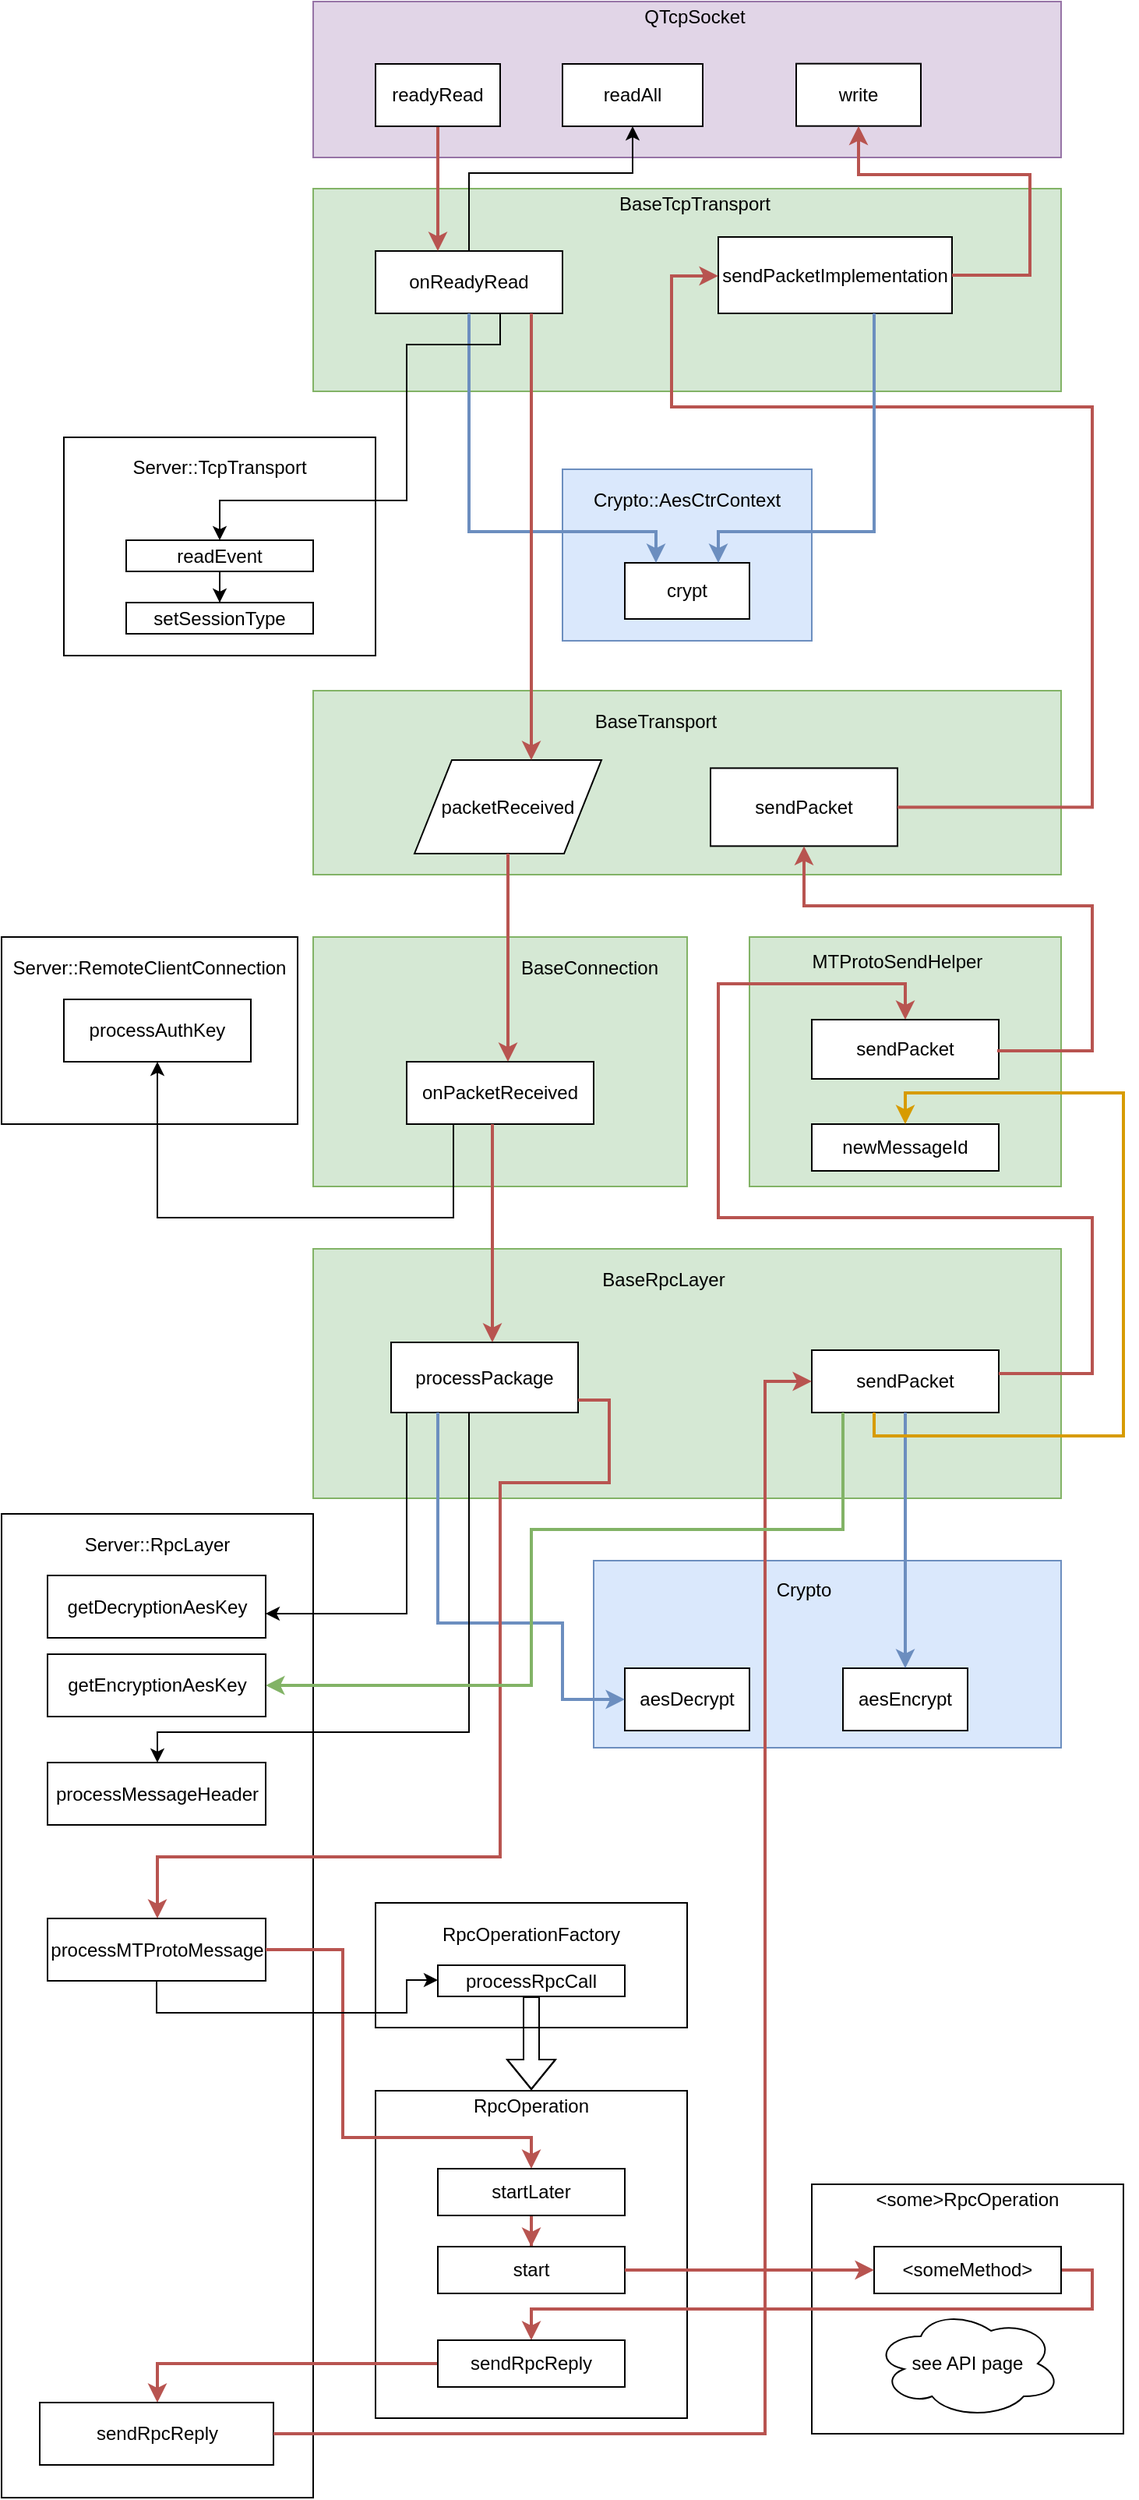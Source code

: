 <mxfile version="12.1.7" type="device" pages="1"><diagram id="L8iiWpnmaRU3ZskF_Ogj" name="Server network level"><mxGraphModel dx="1408" dy="749" grid="1" gridSize="10" guides="1" tooltips="1" connect="1" arrows="1" fold="1" page="1" pageScale="1" pageWidth="850" pageHeight="1100" math="0" shadow="0"><root><mxCell id="j8Yg8LuiVeDifC--XY3--0"/><mxCell id="j8Yg8LuiVeDifC--XY3--1" parent="j8Yg8LuiVeDifC--XY3--0"/><mxCell id="j8Yg8LuiVeDifC--XY3--2" value="" style="rounded=0;whiteSpace=wrap;html=1;fillColor=#d5e8d4;strokeColor=#82b366;" parent="j8Yg8LuiVeDifC--XY3--1" vertex="1"><mxGeometry x="240" y="160" width="480" height="130" as="geometry"/></mxCell><mxCell id="j8Yg8LuiVeDifC--XY3--3" value="BaseTcpTransport" style="text;html=1;strokeColor=none;fillColor=none;align=center;verticalAlign=middle;whiteSpace=wrap;rounded=0;" parent="j8Yg8LuiVeDifC--XY3--1" vertex="1"><mxGeometry x="425" y="160" width="120" height="20" as="geometry"/></mxCell><mxCell id="j8Yg8LuiVeDifC--XY3--5" value="onReadyRead" style="rounded=0;whiteSpace=wrap;html=1;" parent="j8Yg8LuiVeDifC--XY3--1" vertex="1"><mxGeometry x="280" y="200" width="120" height="40" as="geometry"/></mxCell><mxCell id="j8Yg8LuiVeDifC--XY3--6" value="" style="rounded=0;whiteSpace=wrap;html=1;" parent="j8Yg8LuiVeDifC--XY3--1" vertex="1"><mxGeometry x="80" y="319.5" width="200" height="140" as="geometry"/></mxCell><mxCell id="j8Yg8LuiVeDifC--XY3--7" value="Server::TcpTransport" style="text;html=1;strokeColor=none;fillColor=none;align=center;verticalAlign=middle;whiteSpace=wrap;rounded=0;" parent="j8Yg8LuiVeDifC--XY3--1" vertex="1"><mxGeometry x="110" y="329" width="140" height="20" as="geometry"/></mxCell><mxCell id="j8Yg8LuiVeDifC--XY3--8" style="edgeStyle=orthogonalEdgeStyle;rounded=0;orthogonalLoop=1;jettySize=auto;html=1;strokeWidth=1;" parent="j8Yg8LuiVeDifC--XY3--1" source="j8Yg8LuiVeDifC--XY3--9" target="j8Yg8LuiVeDifC--XY3--94" edge="1"><mxGeometry relative="1" as="geometry"/></mxCell><mxCell id="j8Yg8LuiVeDifC--XY3--9" value="readEvent" style="rounded=0;whiteSpace=wrap;html=1;" parent="j8Yg8LuiVeDifC--XY3--1" vertex="1"><mxGeometry x="120" y="385.5" width="120" height="20" as="geometry"/></mxCell><mxCell id="j8Yg8LuiVeDifC--XY3--10" value="" style="rounded=0;whiteSpace=wrap;html=1;fillColor=#dae8fc;strokeColor=#6c8ebf;" parent="j8Yg8LuiVeDifC--XY3--1" vertex="1"><mxGeometry x="400" y="340" width="160" height="110" as="geometry"/></mxCell><mxCell id="j8Yg8LuiVeDifC--XY3--11" value="Crypto::AesCtrContext" style="text;html=1;strokeColor=none;fillColor=none;align=center;verticalAlign=middle;whiteSpace=wrap;rounded=0;" parent="j8Yg8LuiVeDifC--XY3--1" vertex="1"><mxGeometry x="420" y="349.5" width="120" height="20" as="geometry"/></mxCell><mxCell id="j8Yg8LuiVeDifC--XY3--12" value="crypt" style="rounded=0;whiteSpace=wrap;html=1;" parent="j8Yg8LuiVeDifC--XY3--1" vertex="1"><mxGeometry x="440" y="400" width="80" height="36" as="geometry"/></mxCell><mxCell id="j8Yg8LuiVeDifC--XY3--14" value="" style="rounded=0;whiteSpace=wrap;html=1;fillColor=#d5e8d4;strokeColor=#82b366;" parent="j8Yg8LuiVeDifC--XY3--1" vertex="1"><mxGeometry x="240" y="640" width="240" height="160" as="geometry"/></mxCell><mxCell id="j8Yg8LuiVeDifC--XY3--15" value="BaseConnection" style="text;html=1;strokeColor=none;fillColor=none;align=center;verticalAlign=middle;whiteSpace=wrap;rounded=0;" parent="j8Yg8LuiVeDifC--XY3--1" vertex="1"><mxGeometry x="365" y="650" width="105" height="20" as="geometry"/></mxCell><mxCell id="j8Yg8LuiVeDifC--XY3--16" value="onPacketReceived" style="rounded=0;whiteSpace=wrap;html=1;" parent="j8Yg8LuiVeDifC--XY3--1" vertex="1"><mxGeometry x="300" y="720" width="120" height="40" as="geometry"/></mxCell><mxCell id="j8Yg8LuiVeDifC--XY3--17" value="" style="rounded=0;whiteSpace=wrap;html=1;" parent="j8Yg8LuiVeDifC--XY3--1" vertex="1"><mxGeometry x="40" y="640" width="190" height="120" as="geometry"/></mxCell><mxCell id="j8Yg8LuiVeDifC--XY3--18" value="Server::RemoteClientConnection" style="text;html=1;strokeColor=none;fillColor=none;align=center;verticalAlign=middle;whiteSpace=wrap;rounded=0;" parent="j8Yg8LuiVeDifC--XY3--1" vertex="1"><mxGeometry x="50" y="650" width="170" height="20" as="geometry"/></mxCell><mxCell id="j8Yg8LuiVeDifC--XY3--19" value="processAuthKey" style="rounded=0;whiteSpace=wrap;html=1;" parent="j8Yg8LuiVeDifC--XY3--1" vertex="1"><mxGeometry x="80" y="680" width="120" height="40" as="geometry"/></mxCell><mxCell id="j8Yg8LuiVeDifC--XY3--21" value="" style="rounded=0;whiteSpace=wrap;html=1;fillColor=#d5e8d4;strokeColor=#82b366;" parent="j8Yg8LuiVeDifC--XY3--1" vertex="1"><mxGeometry x="240" y="840" width="480" height="160" as="geometry"/></mxCell><mxCell id="j8Yg8LuiVeDifC--XY3--22" value="BaseRpcLayer" style="text;html=1;strokeColor=none;fillColor=none;align=center;verticalAlign=middle;whiteSpace=wrap;rounded=0;" parent="j8Yg8LuiVeDifC--XY3--1" vertex="1"><mxGeometry x="405" y="850" width="120" height="20" as="geometry"/></mxCell><mxCell id="j8Yg8LuiVeDifC--XY3--23" value="processPackage" style="rounded=0;whiteSpace=wrap;html=1;" parent="j8Yg8LuiVeDifC--XY3--1" vertex="1"><mxGeometry x="290" y="900" width="120" height="45" as="geometry"/></mxCell><mxCell id="j8Yg8LuiVeDifC--XY3--24" style="edgeStyle=orthogonalEdgeStyle;rounded=0;orthogonalLoop=1;jettySize=auto;html=1;strokeWidth=2;fillColor=#f8cecc;strokeColor=#b85450;" parent="j8Yg8LuiVeDifC--XY3--1" source="j8Yg8LuiVeDifC--XY3--16" target="j8Yg8LuiVeDifC--XY3--23" edge="1"><mxGeometry relative="1" as="geometry"><Array as="points"><mxPoint x="355" y="870"/><mxPoint x="355" y="870"/></Array></mxGeometry></mxCell><mxCell id="j8Yg8LuiVeDifC--XY3--25" value="" style="rounded=0;whiteSpace=wrap;html=1;" parent="j8Yg8LuiVeDifC--XY3--1" vertex="1"><mxGeometry x="40" y="1010" width="200" height="631" as="geometry"/></mxCell><mxCell id="j8Yg8LuiVeDifC--XY3--26" value="getDecryptionAesKey" style="rounded=0;whiteSpace=wrap;html=1;" parent="j8Yg8LuiVeDifC--XY3--1" vertex="1"><mxGeometry x="69.5" y="1049.5" width="140" height="40" as="geometry"/></mxCell><mxCell id="j8Yg8LuiVeDifC--XY3--27" value="Server::RpcLayer" style="text;html=1;strokeColor=none;fillColor=none;align=center;verticalAlign=middle;whiteSpace=wrap;rounded=0;" parent="j8Yg8LuiVeDifC--XY3--1" vertex="1"><mxGeometry x="49.5" y="1019.5" width="180" height="20" as="geometry"/></mxCell><mxCell id="j8Yg8LuiVeDifC--XY3--28" style="edgeStyle=orthogonalEdgeStyle;rounded=0;orthogonalLoop=1;jettySize=auto;html=1;strokeWidth=1;" parent="j8Yg8LuiVeDifC--XY3--1" source="j8Yg8LuiVeDifC--XY3--23" target="j8Yg8LuiVeDifC--XY3--26" edge="1"><mxGeometry relative="1" as="geometry"><Array as="points"><mxPoint x="300" y="1074"/></Array></mxGeometry></mxCell><mxCell id="j8Yg8LuiVeDifC--XY3--29" value="" style="rounded=0;whiteSpace=wrap;html=1;fillColor=#dae8fc;strokeColor=#6c8ebf;" parent="j8Yg8LuiVeDifC--XY3--1" vertex="1"><mxGeometry x="420" y="1040" width="300" height="120" as="geometry"/></mxCell><mxCell id="j8Yg8LuiVeDifC--XY3--30" value="Crypto" style="text;html=1;strokeColor=none;fillColor=none;align=center;verticalAlign=middle;whiteSpace=wrap;rounded=0;" parent="j8Yg8LuiVeDifC--XY3--1" vertex="1"><mxGeometry x="515" y="1049" width="80" height="20" as="geometry"/></mxCell><mxCell id="j8Yg8LuiVeDifC--XY3--31" value="aesDecrypt" style="rounded=0;whiteSpace=wrap;html=1;" parent="j8Yg8LuiVeDifC--XY3--1" vertex="1"><mxGeometry x="440" y="1109" width="80" height="40" as="geometry"/></mxCell><mxCell id="j8Yg8LuiVeDifC--XY3--32" style="edgeStyle=orthogonalEdgeStyle;rounded=0;orthogonalLoop=1;jettySize=auto;html=1;strokeWidth=2;fillColor=#dae8fc;strokeColor=#6c8ebf;" parent="j8Yg8LuiVeDifC--XY3--1" source="j8Yg8LuiVeDifC--XY3--23" target="j8Yg8LuiVeDifC--XY3--31" edge="1"><mxGeometry relative="1" as="geometry"><Array as="points"><mxPoint x="320" y="1080"/><mxPoint x="400" y="1080"/><mxPoint x="400" y="1129"/></Array></mxGeometry></mxCell><mxCell id="j8Yg8LuiVeDifC--XY3--33" value="processMessageHeader" style="rounded=0;whiteSpace=wrap;html=1;" parent="j8Yg8LuiVeDifC--XY3--1" vertex="1"><mxGeometry x="69.5" y="1169.5" width="140" height="40" as="geometry"/></mxCell><mxCell id="j8Yg8LuiVeDifC--XY3--34" style="edgeStyle=orthogonalEdgeStyle;rounded=0;orthogonalLoop=1;jettySize=auto;html=1;strokeWidth=1;" parent="j8Yg8LuiVeDifC--XY3--1" source="j8Yg8LuiVeDifC--XY3--23" target="j8Yg8LuiVeDifC--XY3--33" edge="1"><mxGeometry relative="1" as="geometry"><Array as="points"><mxPoint x="340" y="1150"/><mxPoint x="140" y="1150"/></Array></mxGeometry></mxCell><mxCell id="j8Yg8LuiVeDifC--XY3--35" value="processMTProtoMessage" style="rounded=0;whiteSpace=wrap;html=1;" parent="j8Yg8LuiVeDifC--XY3--1" vertex="1"><mxGeometry x="69.5" y="1269.5" width="140" height="40" as="geometry"/></mxCell><mxCell id="j8Yg8LuiVeDifC--XY3--36" style="edgeStyle=orthogonalEdgeStyle;rounded=0;orthogonalLoop=1;jettySize=auto;html=1;strokeWidth=2;fillColor=#f8cecc;strokeColor=#b85450;" parent="j8Yg8LuiVeDifC--XY3--1" source="j8Yg8LuiVeDifC--XY3--23" target="j8Yg8LuiVeDifC--XY3--35" edge="1"><mxGeometry relative="1" as="geometry"><Array as="points"><mxPoint x="430" y="937"/><mxPoint x="430" y="990"/><mxPoint x="360" y="990"/><mxPoint x="360" y="1230"/><mxPoint x="140" y="1230"/></Array></mxGeometry></mxCell><mxCell id="j8Yg8LuiVeDifC--XY3--37" value="" style="rounded=0;whiteSpace=wrap;html=1;" parent="j8Yg8LuiVeDifC--XY3--1" vertex="1"><mxGeometry x="280" y="1259.5" width="200" height="80" as="geometry"/></mxCell><mxCell id="j8Yg8LuiVeDifC--XY3--38" value="RpcOperationFactory" style="text;html=1;strokeColor=none;fillColor=none;align=center;verticalAlign=middle;whiteSpace=wrap;rounded=0;" parent="j8Yg8LuiVeDifC--XY3--1" vertex="1"><mxGeometry x="320" y="1269.5" width="120" height="20" as="geometry"/></mxCell><mxCell id="j8Yg8LuiVeDifC--XY3--39" value="processRpcCall" style="rounded=0;whiteSpace=wrap;html=1;" parent="j8Yg8LuiVeDifC--XY3--1" vertex="1"><mxGeometry x="320" y="1299.5" width="120" height="20" as="geometry"/></mxCell><mxCell id="j8Yg8LuiVeDifC--XY3--40" value="" style="rounded=0;whiteSpace=wrap;html=1;" parent="j8Yg8LuiVeDifC--XY3--1" vertex="1"><mxGeometry x="280" y="1380" width="200" height="210" as="geometry"/></mxCell><mxCell id="j8Yg8LuiVeDifC--XY3--41" value="RpcOperation" style="text;html=1;strokeColor=none;fillColor=none;align=center;verticalAlign=middle;whiteSpace=wrap;rounded=0;" parent="j8Yg8LuiVeDifC--XY3--1" vertex="1"><mxGeometry x="340" y="1379.5" width="80" height="20" as="geometry"/></mxCell><mxCell id="j8Yg8LuiVeDifC--XY3--42" style="edgeStyle=orthogonalEdgeStyle;rounded=0;orthogonalLoop=1;jettySize=auto;html=1;strokeWidth=2;fillColor=#f8cecc;strokeColor=#b85450;" parent="j8Yg8LuiVeDifC--XY3--1" source="j8Yg8LuiVeDifC--XY3--43" target="j8Yg8LuiVeDifC--XY3--46" edge="1"><mxGeometry relative="1" as="geometry"/></mxCell><mxCell id="j8Yg8LuiVeDifC--XY3--43" value="startLater" style="rounded=0;whiteSpace=wrap;html=1;" parent="j8Yg8LuiVeDifC--XY3--1" vertex="1"><mxGeometry x="320" y="1430" width="120" height="30" as="geometry"/></mxCell><mxCell id="j8Yg8LuiVeDifC--XY3--44" style="edgeStyle=orthogonalEdgeStyle;rounded=0;orthogonalLoop=1;jettySize=auto;html=1;strokeWidth=2;fillColor=#f8cecc;strokeColor=#b85450;" parent="j8Yg8LuiVeDifC--XY3--1" source="j8Yg8LuiVeDifC--XY3--35" target="j8Yg8LuiVeDifC--XY3--43" edge="1"><mxGeometry relative="1" as="geometry"><Array as="points"><mxPoint x="259" y="1290"/><mxPoint x="259" y="1410"/><mxPoint x="380" y="1410"/></Array></mxGeometry></mxCell><mxCell id="j8Yg8LuiVeDifC--XY3--45" style="edgeStyle=orthogonalEdgeStyle;rounded=0;orthogonalLoop=1;jettySize=auto;html=1;strokeWidth=1;shape=flexArrow;" parent="j8Yg8LuiVeDifC--XY3--1" source="j8Yg8LuiVeDifC--XY3--39" edge="1"><mxGeometry relative="1" as="geometry"><mxPoint x="210" y="1389.5" as="sourcePoint"/><mxPoint x="380" y="1379.5" as="targetPoint"/><Array as="points"><mxPoint x="380" y="1399.5"/><mxPoint x="380" y="1399.5"/></Array></mxGeometry></mxCell><mxCell id="j8Yg8LuiVeDifC--XY3--46" value="start" style="rounded=0;whiteSpace=wrap;html=1;" parent="j8Yg8LuiVeDifC--XY3--1" vertex="1"><mxGeometry x="320" y="1480" width="120" height="30" as="geometry"/></mxCell><mxCell id="j8Yg8LuiVeDifC--XY3--47" value="" style="rounded=0;whiteSpace=wrap;html=1;" parent="j8Yg8LuiVeDifC--XY3--1" vertex="1"><mxGeometry x="560" y="1440" width="200" height="160" as="geometry"/></mxCell><mxCell id="j8Yg8LuiVeDifC--XY3--48" value="&amp;lt;some&amp;gt;RpcOperation" style="text;html=1;strokeColor=none;fillColor=none;align=center;verticalAlign=middle;whiteSpace=wrap;rounded=0;" parent="j8Yg8LuiVeDifC--XY3--1" vertex="1"><mxGeometry x="605" y="1440" width="110" height="20" as="geometry"/></mxCell><mxCell id="j8Yg8LuiVeDifC--XY3--49" style="edgeStyle=orthogonalEdgeStyle;rounded=0;orthogonalLoop=1;jettySize=auto;html=1;strokeWidth=2;fillColor=#f8cecc;strokeColor=#b85450;" parent="j8Yg8LuiVeDifC--XY3--1" source="j8Yg8LuiVeDifC--XY3--50" target="j8Yg8LuiVeDifC--XY3--53" edge="1"><mxGeometry relative="1" as="geometry"><Array as="points"><mxPoint x="740" y="1520"/><mxPoint x="380" y="1520"/></Array></mxGeometry></mxCell><mxCell id="j8Yg8LuiVeDifC--XY3--50" value="&lt;div&gt;&amp;lt;someMethod&amp;gt;&lt;/div&gt;" style="rounded=0;whiteSpace=wrap;html=1;" parent="j8Yg8LuiVeDifC--XY3--1" vertex="1"><mxGeometry x="600" y="1480" width="120" height="30" as="geometry"/></mxCell><mxCell id="j8Yg8LuiVeDifC--XY3--51" style="edgeStyle=orthogonalEdgeStyle;rounded=0;orthogonalLoop=1;jettySize=auto;html=1;strokeWidth=2;fillColor=#f8cecc;strokeColor=#b85450;" parent="j8Yg8LuiVeDifC--XY3--1" source="j8Yg8LuiVeDifC--XY3--46" target="j8Yg8LuiVeDifC--XY3--50" edge="1"><mxGeometry relative="1" as="geometry"><Array as="points"/></mxGeometry></mxCell><mxCell id="j8Yg8LuiVeDifC--XY3--52" style="edgeStyle=orthogonalEdgeStyle;rounded=0;orthogonalLoop=1;jettySize=auto;html=1;exitX=0;exitY=0.5;exitDx=0;exitDy=0;strokeWidth=2;fillColor=#f8cecc;strokeColor=#b85450;" parent="j8Yg8LuiVeDifC--XY3--1" source="j8Yg8LuiVeDifC--XY3--53" target="j8Yg8LuiVeDifC--XY3--55" edge="1"><mxGeometry relative="1" as="geometry"><Array as="points"><mxPoint x="140" y="1555"/></Array></mxGeometry></mxCell><mxCell id="j8Yg8LuiVeDifC--XY3--53" value="sendRpcReply" style="rounded=0;whiteSpace=wrap;html=1;" parent="j8Yg8LuiVeDifC--XY3--1" vertex="1"><mxGeometry x="320" y="1540" width="120" height="30" as="geometry"/></mxCell><mxCell id="j8Yg8LuiVeDifC--XY3--54" style="edgeStyle=orthogonalEdgeStyle;rounded=0;orthogonalLoop=1;jettySize=auto;html=1;strokeWidth=1;" parent="j8Yg8LuiVeDifC--XY3--1" source="j8Yg8LuiVeDifC--XY3--35" target="j8Yg8LuiVeDifC--XY3--39" edge="1"><mxGeometry relative="1" as="geometry"><Array as="points"><mxPoint x="140" y="1330"/><mxPoint x="300" y="1330"/><mxPoint x="300" y="1309"/></Array></mxGeometry></mxCell><mxCell id="j8Yg8LuiVeDifC--XY3--55" value="sendRpcReply" style="rounded=0;whiteSpace=wrap;html=1;" parent="j8Yg8LuiVeDifC--XY3--1" vertex="1"><mxGeometry x="64.5" y="1580" width="150" height="40" as="geometry"/></mxCell><mxCell id="j8Yg8LuiVeDifC--XY3--58" value="sendPacket" style="rounded=0;whiteSpace=wrap;html=1;" parent="j8Yg8LuiVeDifC--XY3--1" vertex="1"><mxGeometry x="560" y="905" width="120" height="40" as="geometry"/></mxCell><mxCell id="j8Yg8LuiVeDifC--XY3--59" style="edgeStyle=orthogonalEdgeStyle;rounded=0;orthogonalLoop=1;jettySize=auto;html=1;strokeWidth=2;fillColor=#f8cecc;strokeColor=#b85450;" parent="j8Yg8LuiVeDifC--XY3--1" source="j8Yg8LuiVeDifC--XY3--55" target="j8Yg8LuiVeDifC--XY3--58" edge="1"><mxGeometry relative="1" as="geometry"><Array as="points"><mxPoint x="530" y="1600"/><mxPoint x="530" y="925"/></Array></mxGeometry></mxCell><mxCell id="j8Yg8LuiVeDifC--XY3--62" value="aesEncrypt" style="rounded=0;whiteSpace=wrap;html=1;" parent="j8Yg8LuiVeDifC--XY3--1" vertex="1"><mxGeometry x="580" y="1109" width="80" height="40" as="geometry"/></mxCell><mxCell id="j8Yg8LuiVeDifC--XY3--63" value="see API page" style="ellipse;shape=cloud;whiteSpace=wrap;html=1;" parent="j8Yg8LuiVeDifC--XY3--1" vertex="1"><mxGeometry x="600" y="1520" width="120" height="70" as="geometry"/></mxCell><mxCell id="j8Yg8LuiVeDifC--XY3--64" value="getEncryptionAesKey" style="rounded=0;whiteSpace=wrap;html=1;" parent="j8Yg8LuiVeDifC--XY3--1" vertex="1"><mxGeometry x="69.5" y="1100" width="140" height="40" as="geometry"/></mxCell><mxCell id="j8Yg8LuiVeDifC--XY3--65" style="edgeStyle=orthogonalEdgeStyle;rounded=0;orthogonalLoop=1;jettySize=auto;html=1;strokeWidth=2;fillColor=#d5e8d4;strokeColor=#82b366;" parent="j8Yg8LuiVeDifC--XY3--1" source="j8Yg8LuiVeDifC--XY3--58" target="j8Yg8LuiVeDifC--XY3--64" edge="1"><mxGeometry relative="1" as="geometry"><Array as="points"><mxPoint x="580" y="1020"/><mxPoint x="380" y="1020"/><mxPoint x="380" y="1120"/></Array></mxGeometry></mxCell><mxCell id="j8Yg8LuiVeDifC--XY3--66" style="edgeStyle=orthogonalEdgeStyle;rounded=0;orthogonalLoop=1;jettySize=auto;html=1;strokeWidth=2;fillColor=#dae8fc;strokeColor=#6c8ebf;" parent="j8Yg8LuiVeDifC--XY3--1" source="j8Yg8LuiVeDifC--XY3--58" target="j8Yg8LuiVeDifC--XY3--62" edge="1"><mxGeometry relative="1" as="geometry"><Array as="points"><mxPoint x="620" y="990"/><mxPoint x="620" y="990"/></Array></mxGeometry></mxCell><mxCell id="j8Yg8LuiVeDifC--XY3--67" value="" style="rounded=0;whiteSpace=wrap;html=1;fillColor=#d5e8d4;strokeColor=#82b366;" parent="j8Yg8LuiVeDifC--XY3--1" vertex="1"><mxGeometry x="520" y="640" width="200" height="160" as="geometry"/></mxCell><mxCell id="j8Yg8LuiVeDifC--XY3--68" value="MTProtoSendHelper" style="text;html=1;strokeColor=none;fillColor=none;align=center;verticalAlign=middle;whiteSpace=wrap;rounded=0;" parent="j8Yg8LuiVeDifC--XY3--1" vertex="1"><mxGeometry x="555" y="645.5" width="120" height="20" as="geometry"/></mxCell><mxCell id="j8Yg8LuiVeDifC--XY3--69" value="sendPacket" style="rounded=0;whiteSpace=wrap;html=1;" parent="j8Yg8LuiVeDifC--XY3--1" vertex="1"><mxGeometry x="560" y="693" width="120" height="38" as="geometry"/></mxCell><mxCell id="j8Yg8LuiVeDifC--XY3--70" style="edgeStyle=orthogonalEdgeStyle;rounded=0;orthogonalLoop=1;jettySize=auto;html=1;strokeWidth=2;fillColor=#f8cecc;strokeColor=#b85450;" parent="j8Yg8LuiVeDifC--XY3--1" source="j8Yg8LuiVeDifC--XY3--58" target="j8Yg8LuiVeDifC--XY3--69" edge="1"><mxGeometry relative="1" as="geometry"><Array as="points"><mxPoint x="740" y="920"/><mxPoint x="740" y="820"/><mxPoint x="500" y="820"/><mxPoint x="500" y="670"/><mxPoint x="620" y="670"/></Array></mxGeometry></mxCell><mxCell id="j8Yg8LuiVeDifC--XY3--71" value="" style="rounded=0;whiteSpace=wrap;html=1;fillColor=#d5e8d4;strokeColor=#82b366;" parent="j8Yg8LuiVeDifC--XY3--1" vertex="1"><mxGeometry x="240" y="482" width="480" height="118" as="geometry"/></mxCell><mxCell id="j8Yg8LuiVeDifC--XY3--72" value="BaseTransport" style="text;html=1;strokeColor=none;fillColor=none;align=center;verticalAlign=middle;whiteSpace=wrap;rounded=0;" parent="j8Yg8LuiVeDifC--XY3--1" vertex="1"><mxGeometry x="400" y="491.5" width="120" height="20" as="geometry"/></mxCell><mxCell id="j8Yg8LuiVeDifC--XY3--73" value="sendPacket" style="rounded=0;whiteSpace=wrap;html=1;" parent="j8Yg8LuiVeDifC--XY3--1" vertex="1"><mxGeometry x="495" y="531.69" width="120" height="50" as="geometry"/></mxCell><mxCell id="j8Yg8LuiVeDifC--XY3--74" style="edgeStyle=orthogonalEdgeStyle;rounded=0;orthogonalLoop=1;jettySize=auto;html=1;exitX=1;exitY=0.5;exitDx=0;exitDy=0;strokeWidth=2;fillColor=#f8cecc;strokeColor=#b85450;" parent="j8Yg8LuiVeDifC--XY3--1" source="j8Yg8LuiVeDifC--XY3--69" target="j8Yg8LuiVeDifC--XY3--73" edge="1"><mxGeometry relative="1" as="geometry"><Array as="points"><mxPoint x="740" y="713"/><mxPoint x="740" y="620"/><mxPoint x="555" y="620"/></Array></mxGeometry></mxCell><mxCell id="j8Yg8LuiVeDifC--XY3--77" value="sendPacketImplementation" style="rounded=0;whiteSpace=wrap;html=1;" parent="j8Yg8LuiVeDifC--XY3--1" vertex="1"><mxGeometry x="500" y="191" width="150" height="49" as="geometry"/></mxCell><mxCell id="j8Yg8LuiVeDifC--XY3--78" style="edgeStyle=orthogonalEdgeStyle;rounded=0;orthogonalLoop=1;jettySize=auto;html=1;strokeWidth=2;fillColor=#f8cecc;strokeColor=#b85450;" parent="j8Yg8LuiVeDifC--XY3--1" source="j8Yg8LuiVeDifC--XY3--73" target="j8Yg8LuiVeDifC--XY3--77" edge="1"><mxGeometry relative="1" as="geometry"><Array as="points"><mxPoint x="740" y="557"/><mxPoint x="740" y="300"/><mxPoint x="470" y="300"/><mxPoint x="470" y="216"/></Array></mxGeometry></mxCell><mxCell id="j8Yg8LuiVeDifC--XY3--82" style="edgeStyle=orthogonalEdgeStyle;rounded=0;orthogonalLoop=1;jettySize=auto;html=1;strokeWidth=2;fillColor=#dae8fc;strokeColor=#6c8ebf;" parent="j8Yg8LuiVeDifC--XY3--1" source="j8Yg8LuiVeDifC--XY3--77" target="j8Yg8LuiVeDifC--XY3--12" edge="1"><mxGeometry relative="1" as="geometry"><Array as="points"><mxPoint x="600" y="380"/><mxPoint x="500" y="380"/></Array></mxGeometry></mxCell><mxCell id="j8Yg8LuiVeDifC--XY3--87" value="" style="rounded=0;whiteSpace=wrap;html=1;fillColor=#e1d5e7;strokeColor=#9673a6;" parent="j8Yg8LuiVeDifC--XY3--1" vertex="1"><mxGeometry x="240" y="40" width="480" height="100" as="geometry"/></mxCell><mxCell id="j8Yg8LuiVeDifC--XY3--88" value="QTcpSocket" style="text;html=1;strokeColor=none;fillColor=none;align=center;verticalAlign=middle;whiteSpace=wrap;rounded=0;" parent="j8Yg8LuiVeDifC--XY3--1" vertex="1"><mxGeometry x="445" y="40" width="80" height="20" as="geometry"/></mxCell><mxCell id="j8Yg8LuiVeDifC--XY3--89" style="edgeStyle=orthogonalEdgeStyle;rounded=0;orthogonalLoop=1;jettySize=auto;html=1;strokeWidth=2;fillColor=#f8cecc;strokeColor=#b85450;" parent="j8Yg8LuiVeDifC--XY3--1" source="j8Yg8LuiVeDifC--XY3--90" target="j8Yg8LuiVeDifC--XY3--5" edge="1"><mxGeometry relative="1" as="geometry"><Array as="points"><mxPoint x="320" y="180"/><mxPoint x="320" y="180"/></Array></mxGeometry></mxCell><mxCell id="j8Yg8LuiVeDifC--XY3--90" value="readyRead" style="rounded=0;whiteSpace=wrap;html=1;" parent="j8Yg8LuiVeDifC--XY3--1" vertex="1"><mxGeometry x="280" y="80" width="80" height="40" as="geometry"/></mxCell><mxCell id="j8Yg8LuiVeDifC--XY3--91" style="edgeStyle=orthogonalEdgeStyle;rounded=0;orthogonalLoop=1;jettySize=auto;html=1;exitX=0.5;exitY=1;exitDx=0;exitDy=0;strokeWidth=2;fillColor=#dae8fc;strokeColor=#6c8ebf;" parent="j8Yg8LuiVeDifC--XY3--1" source="j8Yg8LuiVeDifC--XY3--5" target="j8Yg8LuiVeDifC--XY3--12" edge="1"><mxGeometry relative="1" as="geometry"><Array as="points"><mxPoint x="340" y="380"/><mxPoint x="460" y="380"/></Array></mxGeometry></mxCell><mxCell id="j8Yg8LuiVeDifC--XY3--92" style="edgeStyle=orthogonalEdgeStyle;rounded=0;orthogonalLoop=1;jettySize=auto;html=1;strokeWidth=1;" parent="j8Yg8LuiVeDifC--XY3--1" source="j8Yg8LuiVeDifC--XY3--5" target="j8Yg8LuiVeDifC--XY3--9" edge="1"><mxGeometry relative="1" as="geometry"><Array as="points"><mxPoint x="360" y="260"/><mxPoint x="300" y="260"/><mxPoint x="300" y="360"/><mxPoint x="180" y="360"/></Array></mxGeometry></mxCell><mxCell id="j8Yg8LuiVeDifC--XY3--93" style="edgeStyle=orthogonalEdgeStyle;rounded=0;orthogonalLoop=1;jettySize=auto;html=1;strokeWidth=1;" parent="j8Yg8LuiVeDifC--XY3--1" source="j8Yg8LuiVeDifC--XY3--16" target="j8Yg8LuiVeDifC--XY3--19" edge="1"><mxGeometry relative="1" as="geometry"><Array as="points"><mxPoint x="330" y="820"/><mxPoint x="140" y="820"/></Array></mxGeometry></mxCell><mxCell id="j8Yg8LuiVeDifC--XY3--94" value="setSessionType" style="rounded=0;whiteSpace=wrap;html=1;" parent="j8Yg8LuiVeDifC--XY3--1" vertex="1"><mxGeometry x="120" y="425.5" width="120" height="20" as="geometry"/></mxCell><mxCell id="j8Yg8LuiVeDifC--XY3--95" value="readAll" style="rounded=0;whiteSpace=wrap;html=1;" parent="j8Yg8LuiVeDifC--XY3--1" vertex="1"><mxGeometry x="400" y="80" width="90" height="40" as="geometry"/></mxCell><mxCell id="j8Yg8LuiVeDifC--XY3--96" style="edgeStyle=orthogonalEdgeStyle;rounded=0;orthogonalLoop=1;jettySize=auto;html=1;strokeWidth=1;" parent="j8Yg8LuiVeDifC--XY3--1" source="j8Yg8LuiVeDifC--XY3--5" target="j8Yg8LuiVeDifC--XY3--95" edge="1"><mxGeometry relative="1" as="geometry"><Array as="points"><mxPoint x="340" y="150"/><mxPoint x="445" y="150"/></Array></mxGeometry></mxCell><mxCell id="j8Yg8LuiVeDifC--XY3--85" value="write" style="rounded=0;whiteSpace=wrap;html=1;" parent="j8Yg8LuiVeDifC--XY3--1" vertex="1"><mxGeometry x="550" y="79.833" width="80" height="40" as="geometry"/></mxCell><mxCell id="j8Yg8LuiVeDifC--XY3--86" style="edgeStyle=orthogonalEdgeStyle;rounded=0;orthogonalLoop=1;jettySize=auto;html=1;exitX=1;exitY=0.5;exitDx=0;exitDy=0;strokeWidth=2;fillColor=#f8cecc;strokeColor=#b85450;" parent="j8Yg8LuiVeDifC--XY3--1" source="j8Yg8LuiVeDifC--XY3--77" target="j8Yg8LuiVeDifC--XY3--85" edge="1"><mxGeometry relative="1" as="geometry"><Array as="points"><mxPoint x="700" y="216"/><mxPoint x="700" y="151"/><mxPoint x="590" y="151"/></Array></mxGeometry></mxCell><mxCell id="j8Yg8LuiVeDifC--XY3--13" value="packetReceived" style="shape=parallelogram;perimeter=parallelogramPerimeter;whiteSpace=wrap;html=1;" parent="j8Yg8LuiVeDifC--XY3--1" vertex="1"><mxGeometry x="305" y="526.5" width="120" height="60" as="geometry"/></mxCell><mxCell id="j8Yg8LuiVeDifC--XY3--4" style="edgeStyle=orthogonalEdgeStyle;rounded=0;orthogonalLoop=1;jettySize=auto;html=1;strokeWidth=2;fillColor=#f8cecc;strokeColor=#b85450;" parent="j8Yg8LuiVeDifC--XY3--1" source="j8Yg8LuiVeDifC--XY3--5" target="j8Yg8LuiVeDifC--XY3--13" edge="1"><mxGeometry relative="1" as="geometry"><Array as="points"><mxPoint x="380" y="440"/><mxPoint x="380" y="440"/></Array></mxGeometry></mxCell><mxCell id="j8Yg8LuiVeDifC--XY3--20" style="edgeStyle=orthogonalEdgeStyle;rounded=0;orthogonalLoop=1;jettySize=auto;html=1;strokeWidth=2;fillColor=#f8cecc;strokeColor=#b85450;" parent="j8Yg8LuiVeDifC--XY3--1" source="j8Yg8LuiVeDifC--XY3--13" target="j8Yg8LuiVeDifC--XY3--16" edge="1"><mxGeometry relative="1" as="geometry"><Array as="points"><mxPoint x="365" y="700"/><mxPoint x="365" y="700"/></Array><mxPoint x="445" y="664" as="sourcePoint"/></mxGeometry></mxCell><mxCell id="j8Yg8LuiVeDifC--XY3--99" value="newMessageId" style="rounded=0;whiteSpace=wrap;html=1;" parent="j8Yg8LuiVeDifC--XY3--1" vertex="1"><mxGeometry x="560" y="760" width="120" height="30" as="geometry"/></mxCell><mxCell id="j8Yg8LuiVeDifC--XY3--100" style="edgeStyle=orthogonalEdgeStyle;rounded=0;orthogonalLoop=1;jettySize=auto;html=1;strokeWidth=2;fillColor=#ffe6cc;strokeColor=#d79b00;" parent="j8Yg8LuiVeDifC--XY3--1" source="j8Yg8LuiVeDifC--XY3--58" target="j8Yg8LuiVeDifC--XY3--99" edge="1"><mxGeometry relative="1" as="geometry"><Array as="points"><mxPoint x="600" y="960"/><mxPoint x="760" y="960"/><mxPoint x="760" y="740"/><mxPoint x="620" y="740"/></Array></mxGeometry></mxCell></root></mxGraphModel></diagram></mxfile>
